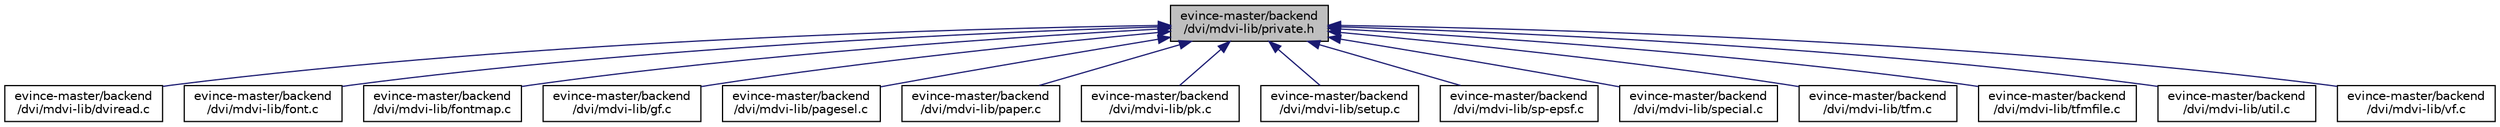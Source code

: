 digraph "evince-master/backend/dvi/mdvi-lib/private.h"
{
  edge [fontname="Helvetica",fontsize="10",labelfontname="Helvetica",labelfontsize="10"];
  node [fontname="Helvetica",fontsize="10",shape=record];
  Node1 [label="evince-master/backend\l/dvi/mdvi-lib/private.h",height=0.2,width=0.4,color="black", fillcolor="grey75", style="filled" fontcolor="black"];
  Node1 -> Node2 [dir="back",color="midnightblue",fontsize="10",style="solid",fontname="Helvetica"];
  Node2 [label="evince-master/backend\l/dvi/mdvi-lib/dviread.c",height=0.2,width=0.4,color="black", fillcolor="white", style="filled",URL="$de/d70/dviread_8c.html"];
  Node1 -> Node3 [dir="back",color="midnightblue",fontsize="10",style="solid",fontname="Helvetica"];
  Node3 [label="evince-master/backend\l/dvi/mdvi-lib/font.c",height=0.2,width=0.4,color="black", fillcolor="white", style="filled",URL="$da/d8c/font_8c.html"];
  Node1 -> Node4 [dir="back",color="midnightblue",fontsize="10",style="solid",fontname="Helvetica"];
  Node4 [label="evince-master/backend\l/dvi/mdvi-lib/fontmap.c",height=0.2,width=0.4,color="black", fillcolor="white", style="filled",URL="$d5/d8f/fontmap_8c.html"];
  Node1 -> Node5 [dir="back",color="midnightblue",fontsize="10",style="solid",fontname="Helvetica"];
  Node5 [label="evince-master/backend\l/dvi/mdvi-lib/gf.c",height=0.2,width=0.4,color="black", fillcolor="white", style="filled",URL="$d4/dde/gf_8c.html"];
  Node1 -> Node6 [dir="back",color="midnightblue",fontsize="10",style="solid",fontname="Helvetica"];
  Node6 [label="evince-master/backend\l/dvi/mdvi-lib/pagesel.c",height=0.2,width=0.4,color="black", fillcolor="white", style="filled",URL="$da/d4e/pagesel_8c.html"];
  Node1 -> Node7 [dir="back",color="midnightblue",fontsize="10",style="solid",fontname="Helvetica"];
  Node7 [label="evince-master/backend\l/dvi/mdvi-lib/paper.c",height=0.2,width=0.4,color="black", fillcolor="white", style="filled",URL="$d1/d17/paper_8c.html"];
  Node1 -> Node8 [dir="back",color="midnightblue",fontsize="10",style="solid",fontname="Helvetica"];
  Node8 [label="evince-master/backend\l/dvi/mdvi-lib/pk.c",height=0.2,width=0.4,color="black", fillcolor="white", style="filled",URL="$db/dbd/pk_8c.html"];
  Node1 -> Node9 [dir="back",color="midnightblue",fontsize="10",style="solid",fontname="Helvetica"];
  Node9 [label="evince-master/backend\l/dvi/mdvi-lib/setup.c",height=0.2,width=0.4,color="black", fillcolor="white", style="filled",URL="$d2/d2e/setup_8c.html"];
  Node1 -> Node10 [dir="back",color="midnightblue",fontsize="10",style="solid",fontname="Helvetica"];
  Node10 [label="evince-master/backend\l/dvi/mdvi-lib/sp-epsf.c",height=0.2,width=0.4,color="black", fillcolor="white", style="filled",URL="$d9/dfb/sp-epsf_8c.html"];
  Node1 -> Node11 [dir="back",color="midnightblue",fontsize="10",style="solid",fontname="Helvetica"];
  Node11 [label="evince-master/backend\l/dvi/mdvi-lib/special.c",height=0.2,width=0.4,color="black", fillcolor="white", style="filled",URL="$da/d14/special_8c.html"];
  Node1 -> Node12 [dir="back",color="midnightblue",fontsize="10",style="solid",fontname="Helvetica"];
  Node12 [label="evince-master/backend\l/dvi/mdvi-lib/tfm.c",height=0.2,width=0.4,color="black", fillcolor="white", style="filled",URL="$d2/da1/tfm_8c.html"];
  Node1 -> Node13 [dir="back",color="midnightblue",fontsize="10",style="solid",fontname="Helvetica"];
  Node13 [label="evince-master/backend\l/dvi/mdvi-lib/tfmfile.c",height=0.2,width=0.4,color="black", fillcolor="white", style="filled",URL="$df/d4e/tfmfile_8c.html"];
  Node1 -> Node14 [dir="back",color="midnightblue",fontsize="10",style="solid",fontname="Helvetica"];
  Node14 [label="evince-master/backend\l/dvi/mdvi-lib/util.c",height=0.2,width=0.4,color="black", fillcolor="white", style="filled",URL="$de/df1/util_8c.html"];
  Node1 -> Node15 [dir="back",color="midnightblue",fontsize="10",style="solid",fontname="Helvetica"];
  Node15 [label="evince-master/backend\l/dvi/mdvi-lib/vf.c",height=0.2,width=0.4,color="black", fillcolor="white", style="filled",URL="$d3/daf/vf_8c.html"];
}
